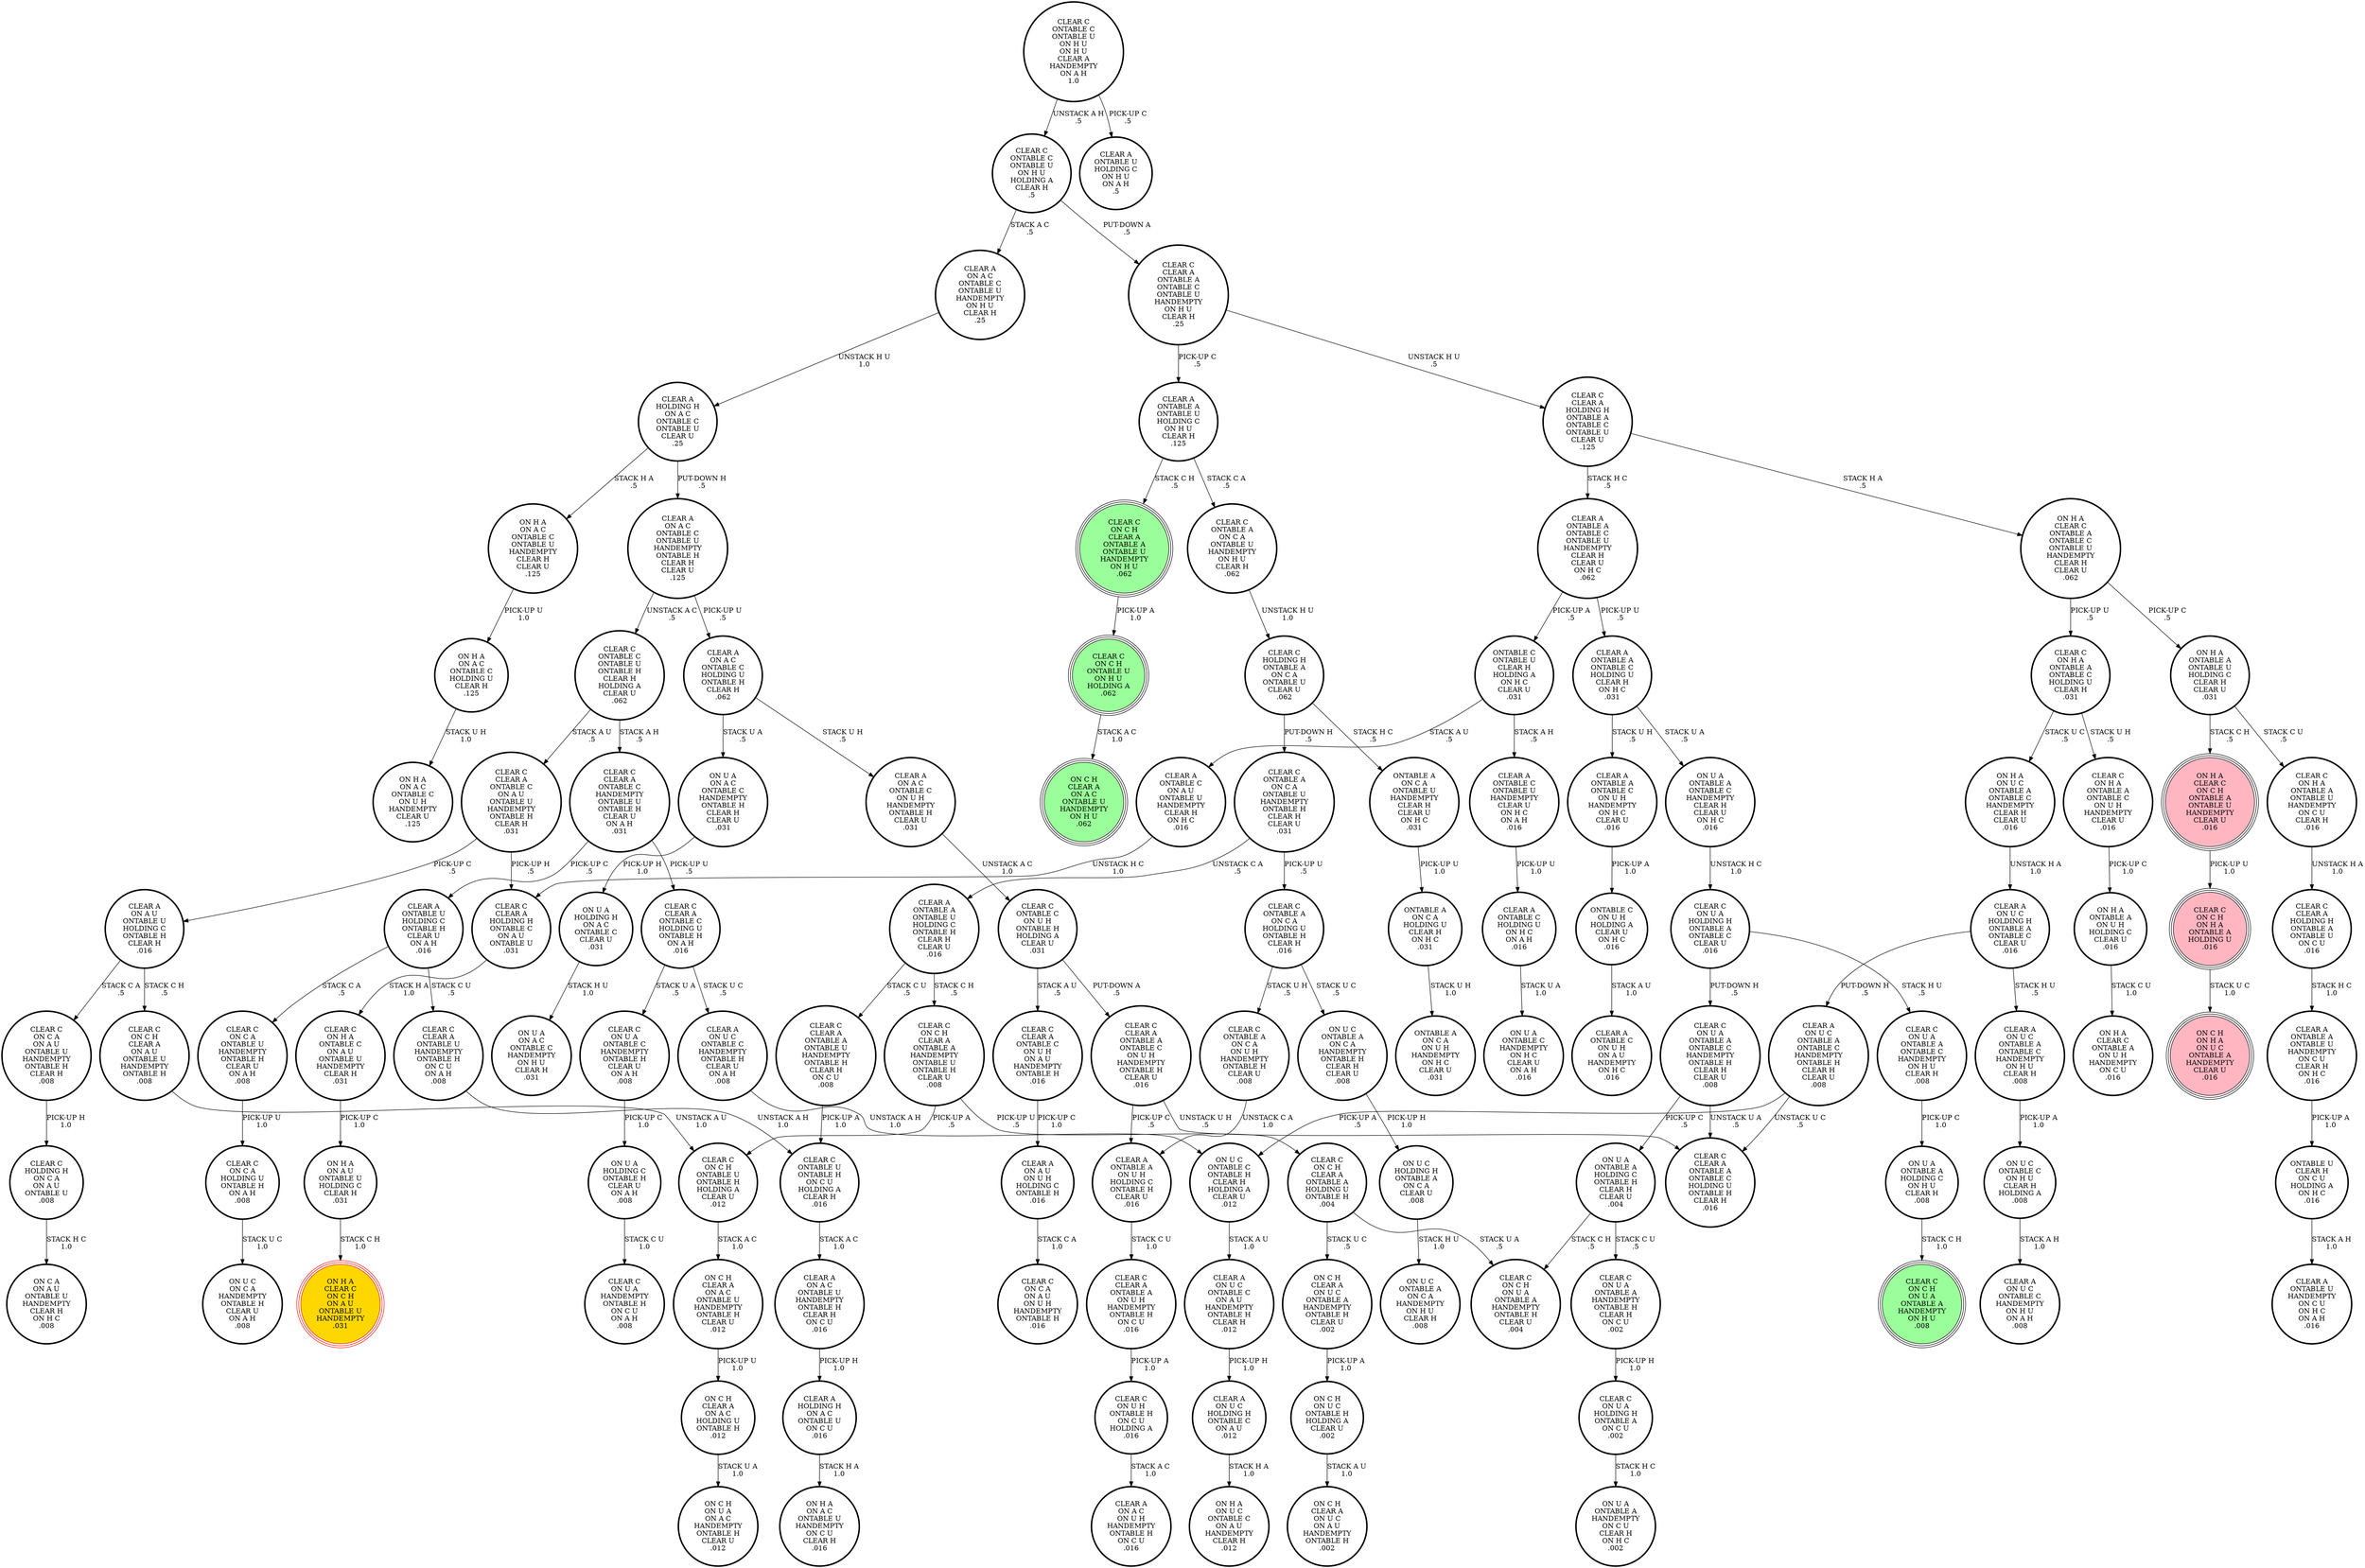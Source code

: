 digraph {
"ONTABLE A\nON C A\nHOLDING U\nCLEAR H\nON H C\n.031\n" -> "ONTABLE A\nON C A\nON U H\nHANDEMPTY\nON H C\nCLEAR U\n.031\n"[label="STACK U H\n1.0\n"];
"CLEAR C\nON H A\nONTABLE C\nON A U\nONTABLE U\nHANDEMPTY\nCLEAR H\n.031\n" -> "ON H A\nON A U\nONTABLE U\nHOLDING C\nCLEAR H\n.031\n"[label="PICK-UP C\n1.0\n"];
"CLEAR C\nCLEAR A\nONTABLE C\nON U H\nON A U\nHANDEMPTY\nONTABLE H\n.016\n" -> "CLEAR A\nON A U\nON U H\nHOLDING C\nONTABLE H\n.016\n"[label="PICK-UP C\n1.0\n"];
"ON H A\nON A U\nONTABLE U\nHOLDING C\nCLEAR H\n.031\n" -> "ON H A\nCLEAR C\nON C H\nON A U\nONTABLE U\nHANDEMPTY\n.031\n"[label="STACK C H\n1.0\n"];
"ON C H\nCLEAR A\nON A C\nHOLDING U\nONTABLE H\n.012\n" -> "ON C H\nON U A\nON A C\nHANDEMPTY\nONTABLE H\nCLEAR U\n.012\n"[label="STACK U A\n1.0\n"];
"CLEAR C\nONTABLE C\nON U H\nONTABLE H\nHOLDING A\nCLEAR U\n.031\n" -> "CLEAR C\nCLEAR A\nONTABLE C\nON U H\nON A U\nHANDEMPTY\nONTABLE H\n.016\n"[label="STACK A U\n.5\n"];
"CLEAR C\nONTABLE C\nON U H\nONTABLE H\nHOLDING A\nCLEAR U\n.031\n" -> "CLEAR C\nCLEAR A\nONTABLE A\nONTABLE C\nON U H\nHANDEMPTY\nONTABLE H\nCLEAR U\n.016\n"[label="PUT-DOWN A\n.5\n"];
"CLEAR A\nON U C\nONTABLE C\nHANDEMPTY\nONTABLE H\nCLEAR U\nON A H\n.008\n" -> "ON U C\nONTABLE C\nONTABLE H\nCLEAR H\nHOLDING A\nCLEAR U\n.012\n"[label="UNSTACK A H\n1.0\n"];
"CLEAR C\nON H A\nONTABLE A\nONTABLE U\nHANDEMPTY\nON C U\nCLEAR H\n.016\n" -> "CLEAR C\nCLEAR A\nHOLDING H\nONTABLE A\nONTABLE U\nON C U\n.016\n"[label="UNSTACK H A\n1.0\n"];
"ON U A\nON A C\nONTABLE C\nHANDEMPTY\nONTABLE H\nCLEAR H\nCLEAR U\n.031\n" -> "ON U A\nHOLDING H\nON A C\nONTABLE C\nCLEAR U\n.031\n"[label="PICK-UP H\n1.0\n"];
"CLEAR C\nON C H\nCLEAR A\nONTABLE A\nONTABLE U\nHANDEMPTY\nON H U\n.062\n" -> "CLEAR C\nON C H\nONTABLE U\nON H U\nHOLDING A\n.062\n"[label="PICK-UP A\n1.0\n"];
"ON U A\nHOLDING C\nONTABLE H\nCLEAR U\nON A H\n.008\n" -> "CLEAR C\nON U A\nHANDEMPTY\nONTABLE H\nON C U\nON A H\n.008\n"[label="STACK C U\n1.0\n"];
"CLEAR C\nONTABLE U\nONTABLE H\nON C U\nHOLDING A\nCLEAR H\n.016\n" -> "CLEAR A\nON A C\nONTABLE U\nHANDEMPTY\nONTABLE H\nCLEAR H\nON C U\n.016\n"[label="STACK A C\n1.0\n"];
"CLEAR C\nON C H\nONTABLE U\nON H U\nHOLDING A\n.062\n" -> "ON C H\nCLEAR A\nON A C\nONTABLE U\nHANDEMPTY\nON H U\n.062\n"[label="STACK A C\n1.0\n"];
"ON H A\nON A C\nONTABLE C\nHOLDING U\nCLEAR H\n.125\n" -> "ON H A\nON A C\nONTABLE C\nON U H\nHANDEMPTY\nCLEAR U\n.125\n"[label="STACK U H\n1.0\n"];
"CLEAR C\nON H A\nONTABLE A\nONTABLE C\nON U H\nHANDEMPTY\nCLEAR U\n.016\n" -> "ON H A\nONTABLE A\nON U H\nHOLDING C\nCLEAR U\n.016\n"[label="PICK-UP C\n1.0\n"];
"CLEAR A\nON A U\nONTABLE U\nHOLDING C\nONTABLE H\nCLEAR H\n.016\n" -> "CLEAR C\nON C A\nON A U\nONTABLE U\nHANDEMPTY\nONTABLE H\nCLEAR H\n.008\n"[label="STACK C A\n.5\n"];
"CLEAR A\nON A U\nONTABLE U\nHOLDING C\nONTABLE H\nCLEAR H\n.016\n" -> "CLEAR C\nON C H\nCLEAR A\nON A U\nONTABLE U\nHANDEMPTY\nONTABLE H\n.008\n"[label="STACK C H\n.5\n"];
"ON U C\nONTABLE C\nONTABLE H\nCLEAR H\nHOLDING A\nCLEAR U\n.012\n" -> "CLEAR A\nON U C\nONTABLE C\nON A U\nHANDEMPTY\nONTABLE H\nCLEAR H\n.012\n"[label="STACK A U\n1.0\n"];
"CLEAR A\nON U C\nHOLDING H\nONTABLE C\nON A U\n.012\n" -> "ON H A\nON U C\nONTABLE C\nON A U\nHANDEMPTY\nCLEAR H\n.012\n"[label="STACK H A\n1.0\n"];
"CLEAR A\nONTABLE C\nONTABLE U\nHANDEMPTY\nCLEAR U\nON H C\nON A H\n.016\n" -> "CLEAR A\nONTABLE C\nHOLDING U\nON H C\nON A H\n.016\n"[label="PICK-UP U\n1.0\n"];
"CLEAR C\nONTABLE A\nON C A\nHOLDING U\nONTABLE H\nCLEAR H\n.016\n" -> "CLEAR C\nONTABLE A\nON C A\nON U H\nHANDEMPTY\nONTABLE H\nCLEAR U\n.008\n"[label="STACK U H\n.5\n"];
"CLEAR C\nONTABLE A\nON C A\nHOLDING U\nONTABLE H\nCLEAR H\n.016\n" -> "ON U C\nONTABLE A\nON C A\nHANDEMPTY\nONTABLE H\nCLEAR H\nCLEAR U\n.008\n"[label="STACK U C\n.5\n"];
"ON U A\nONTABLE A\nHOLDING C\nONTABLE H\nCLEAR H\nCLEAR U\n.004\n" -> "CLEAR C\nON U A\nONTABLE A\nHANDEMPTY\nONTABLE H\nCLEAR H\nON C U\n.002\n"[label="STACK C U\n.5\n"];
"ON U A\nONTABLE A\nHOLDING C\nONTABLE H\nCLEAR H\nCLEAR U\n.004\n" -> "CLEAR C\nON C H\nON U A\nONTABLE A\nHANDEMPTY\nONTABLE H\nCLEAR U\n.004\n"[label="STACK C H\n.5\n"];
"CLEAR C\nON C H\nONTABLE U\nONTABLE H\nHOLDING A\nCLEAR U\n.012\n" -> "ON C H\nCLEAR A\nON A C\nONTABLE U\nHANDEMPTY\nONTABLE H\nCLEAR U\n.012\n"[label="STACK A C\n1.0\n"];
"CLEAR C\nCLEAR A\nONTABLE A\nONTABLE C\nON U H\nHANDEMPTY\nONTABLE H\nCLEAR U\n.016\n" -> "CLEAR C\nCLEAR A\nONTABLE A\nONTABLE C\nHOLDING U\nONTABLE H\nCLEAR H\n.016\n"[label="UNSTACK U H\n.5\n"];
"CLEAR C\nCLEAR A\nONTABLE A\nONTABLE C\nON U H\nHANDEMPTY\nONTABLE H\nCLEAR U\n.016\n" -> "CLEAR A\nONTABLE A\nON U H\nHOLDING C\nONTABLE H\nCLEAR U\n.016\n"[label="PICK-UP C\n.5\n"];
"CLEAR C\nCLEAR A\nONTABLE U\nHANDEMPTY\nONTABLE H\nON C U\nON A H\n.008\n" -> "CLEAR C\nONTABLE U\nONTABLE H\nON C U\nHOLDING A\nCLEAR H\n.016\n"[label="UNSTACK A H\n1.0\n"];
"CLEAR C\nONTABLE C\nONTABLE U\nON H U\nHOLDING A\nCLEAR H\n.5\n" -> "CLEAR A\nON A C\nONTABLE C\nONTABLE U\nHANDEMPTY\nON H U\nCLEAR H\n.25\n"[label="STACK A C\n.5\n"];
"CLEAR C\nONTABLE C\nONTABLE U\nON H U\nHOLDING A\nCLEAR H\n.5\n" -> "CLEAR C\nCLEAR A\nONTABLE A\nONTABLE C\nONTABLE U\nHANDEMPTY\nON H U\nCLEAR H\n.25\n"[label="PUT-DOWN A\n.5\n"];
"CLEAR C\nCLEAR A\nHOLDING H\nONTABLE A\nONTABLE U\nON C U\n.016\n" -> "CLEAR A\nONTABLE A\nONTABLE U\nHANDEMPTY\nON C U\nCLEAR H\nON H C\n.016\n"[label="STACK H C\n1.0\n"];
"CLEAR C\nCLEAR A\nHOLDING H\nONTABLE A\nONTABLE C\nONTABLE U\nCLEAR U\n.125\n" -> "CLEAR A\nONTABLE A\nONTABLE C\nONTABLE U\nHANDEMPTY\nCLEAR H\nCLEAR U\nON H C\n.062\n"[label="STACK H C\n.5\n"];
"CLEAR C\nCLEAR A\nHOLDING H\nONTABLE A\nONTABLE C\nONTABLE U\nCLEAR U\n.125\n" -> "ON H A\nCLEAR C\nONTABLE A\nONTABLE C\nONTABLE U\nHANDEMPTY\nCLEAR H\nCLEAR U\n.062\n"[label="STACK H A\n.5\n"];
"CLEAR A\nHOLDING H\nON A C\nONTABLE C\nONTABLE U\nCLEAR U\n.25\n" -> "ON H A\nON A C\nONTABLE C\nONTABLE U\nHANDEMPTY\nCLEAR H\nCLEAR U\n.125\n"[label="STACK H A\n.5\n"];
"CLEAR A\nHOLDING H\nON A C\nONTABLE C\nONTABLE U\nCLEAR U\n.25\n" -> "CLEAR A\nON A C\nONTABLE C\nONTABLE U\nHANDEMPTY\nONTABLE H\nCLEAR H\nCLEAR U\n.125\n"[label="PUT-DOWN H\n.5\n"];
"CLEAR A\nON U C\nONTABLE A\nONTABLE C\nHANDEMPTY\nONTABLE H\nCLEAR H\nCLEAR U\n.008\n" -> "ON U C\nONTABLE C\nONTABLE H\nCLEAR H\nHOLDING A\nCLEAR U\n.012\n"[label="PICK-UP A\n.5\n"];
"CLEAR A\nON U C\nONTABLE A\nONTABLE C\nHANDEMPTY\nONTABLE H\nCLEAR H\nCLEAR U\n.008\n" -> "CLEAR C\nCLEAR A\nONTABLE A\nONTABLE C\nHOLDING U\nONTABLE H\nCLEAR H\n.016\n"[label="UNSTACK U C\n.5\n"];
"CLEAR C\nCLEAR A\nONTABLE A\nONTABLE C\nONTABLE U\nHANDEMPTY\nON H U\nCLEAR H\n.25\n" -> "CLEAR C\nCLEAR A\nHOLDING H\nONTABLE A\nONTABLE C\nONTABLE U\nCLEAR U\n.125\n"[label="UNSTACK H U\n.5\n"];
"CLEAR C\nCLEAR A\nONTABLE A\nONTABLE C\nONTABLE U\nHANDEMPTY\nON H U\nCLEAR H\n.25\n" -> "CLEAR A\nONTABLE A\nONTABLE U\nHOLDING C\nON H U\nCLEAR H\n.125\n"[label="PICK-UP C\n.5\n"];
"CLEAR A\nON A C\nONTABLE C\nHOLDING U\nONTABLE H\nCLEAR H\n.062\n" -> "CLEAR A\nON A C\nONTABLE C\nON U H\nHANDEMPTY\nONTABLE H\nCLEAR U\n.031\n"[label="STACK U H\n.5\n"];
"CLEAR A\nON A C\nONTABLE C\nHOLDING U\nONTABLE H\nCLEAR H\n.062\n" -> "ON U A\nON A C\nONTABLE C\nHANDEMPTY\nONTABLE H\nCLEAR H\nCLEAR U\n.031\n"[label="STACK U A\n.5\n"];
"CLEAR A\nONTABLE A\nONTABLE C\nON U H\nHANDEMPTY\nON H C\nCLEAR U\n.016\n" -> "ONTABLE C\nON U H\nHOLDING A\nCLEAR U\nON H C\n.016\n"[label="PICK-UP A\n1.0\n"];
"CLEAR C\nHOLDING H\nON C A\nON A U\nONTABLE U\n.008\n" -> "ON C A\nON A U\nONTABLE U\nHANDEMPTY\nCLEAR H\nON H C\n.008\n"[label="STACK H C\n1.0\n"];
"CLEAR C\nONTABLE A\nON C A\nONTABLE U\nHANDEMPTY\nONTABLE H\nCLEAR H\nCLEAR U\n.031\n" -> "CLEAR C\nONTABLE A\nON C A\nHOLDING U\nONTABLE H\nCLEAR H\n.016\n"[label="PICK-UP U\n.5\n"];
"CLEAR C\nONTABLE A\nON C A\nONTABLE U\nHANDEMPTY\nONTABLE H\nCLEAR H\nCLEAR U\n.031\n" -> "CLEAR A\nONTABLE A\nONTABLE U\nHOLDING C\nONTABLE H\nCLEAR H\nCLEAR U\n.016\n"[label="UNSTACK C A\n.5\n"];
"ONTABLE C\nON U H\nHOLDING A\nCLEAR U\nON H C\n.016\n" -> "CLEAR A\nONTABLE C\nON U H\nON A U\nHANDEMPTY\nON H C\n.016\n"[label="STACK A U\n1.0\n"];
"ON U C\nONTABLE C\nON H U\nCLEAR H\nHOLDING A\n.008\n" -> "CLEAR A\nON U C\nONTABLE C\nHANDEMPTY\nON H U\nON A H\n.008\n"[label="STACK A H\n1.0\n"];
"CLEAR A\nON U C\nHOLDING H\nONTABLE A\nONTABLE C\nCLEAR U\n.016\n" -> "CLEAR A\nON U C\nONTABLE A\nONTABLE C\nHANDEMPTY\nONTABLE H\nCLEAR H\nCLEAR U\n.008\n"[label="PUT-DOWN H\n.5\n"];
"CLEAR A\nON U C\nHOLDING H\nONTABLE A\nONTABLE C\nCLEAR U\n.016\n" -> "CLEAR A\nON U C\nONTABLE A\nONTABLE C\nHANDEMPTY\nON H U\nCLEAR H\n.008\n"[label="STACK H U\n.5\n"];
"CLEAR C\nON U A\nONTABLE A\nONTABLE C\nHANDEMPTY\nON H U\nCLEAR H\n.008\n" -> "ON U A\nONTABLE A\nHOLDING C\nON H U\nCLEAR H\n.008\n"[label="PICK-UP C\n1.0\n"];
"CLEAR C\nON C H\nCLEAR A\nONTABLE A\nHOLDING U\nONTABLE H\n.004\n" -> "ON C H\nCLEAR A\nON U C\nONTABLE A\nHANDEMPTY\nONTABLE H\nCLEAR U\n.002\n"[label="STACK U C\n.5\n"];
"CLEAR C\nON C H\nCLEAR A\nONTABLE A\nHOLDING U\nONTABLE H\n.004\n" -> "CLEAR C\nON C H\nON U A\nONTABLE A\nHANDEMPTY\nONTABLE H\nCLEAR U\n.004\n"[label="STACK U A\n.5\n"];
"ON H A\nONTABLE A\nON U H\nHOLDING C\nCLEAR U\n.016\n" -> "ON H A\nCLEAR C\nONTABLE A\nON U H\nHANDEMPTY\nON C U\n.016\n"[label="STACK C U\n1.0\n"];
"CLEAR A\nON A U\nON U H\nHOLDING C\nONTABLE H\n.016\n" -> "CLEAR C\nON C A\nON A U\nON U H\nHANDEMPTY\nONTABLE H\n.016\n"[label="STACK C A\n1.0\n"];
"ON C H\nCLEAR A\nON A C\nONTABLE U\nHANDEMPTY\nONTABLE H\nCLEAR U\n.012\n" -> "ON C H\nCLEAR A\nON A C\nHOLDING U\nONTABLE H\n.012\n"[label="PICK-UP U\n1.0\n"];
"CLEAR A\nONTABLE A\nON U H\nHOLDING C\nONTABLE H\nCLEAR U\n.016\n" -> "CLEAR C\nCLEAR A\nONTABLE A\nON U H\nHANDEMPTY\nONTABLE H\nON C U\n.016\n"[label="STACK C U\n1.0\n"];
"ON H A\nCLEAR C\nON C H\nONTABLE A\nONTABLE U\nHANDEMPTY\nCLEAR U\n.016\n" -> "CLEAR C\nON C H\nON H A\nONTABLE A\nHOLDING U\n.016\n"[label="PICK-UP U\n1.0\n"];
"CLEAR C\nON U A\nHOLDING H\nONTABLE A\nON C U\n.002\n" -> "ON U A\nONTABLE A\nHANDEMPTY\nON C U\nCLEAR H\nON H C\n.002\n"[label="STACK H C\n1.0\n"];
"ONTABLE A\nON C A\nONTABLE U\nHANDEMPTY\nCLEAR H\nCLEAR U\nON H C\n.031\n" -> "ONTABLE A\nON C A\nHOLDING U\nCLEAR H\nON H C\n.031\n"[label="PICK-UP U\n1.0\n"];
"CLEAR C\nONTABLE C\nONTABLE U\nON H U\nON H U\nCLEAR A\nHANDEMPTY\nON A H\n1.0\n" -> "CLEAR A\nONTABLE U\nHOLDING C\nON H U\nON A H\n.5\n"[label="PICK-UP C\n.5\n"];
"CLEAR C\nONTABLE C\nONTABLE U\nON H U\nON H U\nCLEAR A\nHANDEMPTY\nON A H\n1.0\n" -> "CLEAR C\nONTABLE C\nONTABLE U\nON H U\nHOLDING A\nCLEAR H\n.5\n"[label="UNSTACK A H\n.5\n"];
"ON C H\nCLEAR A\nON U C\nONTABLE A\nHANDEMPTY\nONTABLE H\nCLEAR U\n.002\n" -> "ON C H\nON U C\nONTABLE H\nHOLDING A\nCLEAR U\n.002\n"[label="PICK-UP A\n1.0\n"];
"CLEAR A\nON A C\nONTABLE C\nONTABLE U\nHANDEMPTY\nON H U\nCLEAR H\n.25\n" -> "CLEAR A\nHOLDING H\nON A C\nONTABLE C\nONTABLE U\nCLEAR U\n.25\n"[label="UNSTACK H U\n1.0\n"];
"CLEAR C\nON C A\nHOLDING U\nONTABLE H\nON A H\n.008\n" -> "ON U C\nON C A\nHANDEMPTY\nONTABLE H\nCLEAR U\nON A H\n.008\n"[label="STACK U C\n1.0\n"];
"CLEAR A\nONTABLE A\nONTABLE U\nHOLDING C\nONTABLE H\nCLEAR H\nCLEAR U\n.016\n" -> "CLEAR C\nON C H\nCLEAR A\nONTABLE A\nHANDEMPTY\nONTABLE U\nONTABLE H\nCLEAR U\n.008\n"[label="STACK C H\n.5\n"];
"CLEAR A\nONTABLE A\nONTABLE U\nHOLDING C\nONTABLE H\nCLEAR H\nCLEAR U\n.016\n" -> "CLEAR C\nCLEAR A\nONTABLE A\nONTABLE U\nHANDEMPTY\nONTABLE H\nCLEAR H\nON C U\n.008\n"[label="STACK C U\n.5\n"];
"CLEAR C\nONTABLE A\nON C A\nON U H\nHANDEMPTY\nONTABLE H\nCLEAR U\n.008\n" -> "CLEAR A\nONTABLE A\nON U H\nHOLDING C\nONTABLE H\nCLEAR U\n.016\n"[label="UNSTACK C A\n1.0\n"];
"CLEAR C\nON C H\nON H A\nONTABLE A\nHOLDING U\n.016\n" -> "ON C H\nON H A\nON U C\nONTABLE A\nHANDEMPTY\nCLEAR U\n.016\n"[label="STACK U C\n1.0\n"];
"CLEAR A\nONTABLE C\nHOLDING U\nON H C\nON A H\n.016\n" -> "ON U A\nONTABLE C\nHANDEMPTY\nON H C\nCLEAR U\nON A H\n.016\n"[label="STACK U A\n1.0\n"];
"CLEAR A\nON A C\nONTABLE C\nONTABLE U\nHANDEMPTY\nONTABLE H\nCLEAR H\nCLEAR U\n.125\n" -> "CLEAR A\nON A C\nONTABLE C\nHOLDING U\nONTABLE H\nCLEAR H\n.062\n"[label="PICK-UP U\n.5\n"];
"CLEAR A\nON A C\nONTABLE C\nONTABLE U\nHANDEMPTY\nONTABLE H\nCLEAR H\nCLEAR U\n.125\n" -> "CLEAR C\nONTABLE C\nONTABLE U\nONTABLE H\nCLEAR H\nHOLDING A\nCLEAR U\n.062\n"[label="UNSTACK A C\n.5\n"];
"CLEAR C\nON U A\nONTABLE A\nONTABLE C\nHANDEMPTY\nONTABLE H\nCLEAR H\nCLEAR U\n.008\n" -> "ON U A\nONTABLE A\nHOLDING C\nONTABLE H\nCLEAR H\nCLEAR U\n.004\n"[label="PICK-UP C\n.5\n"];
"CLEAR C\nON U A\nONTABLE A\nONTABLE C\nHANDEMPTY\nONTABLE H\nCLEAR H\nCLEAR U\n.008\n" -> "CLEAR C\nCLEAR A\nONTABLE A\nONTABLE C\nHOLDING U\nONTABLE H\nCLEAR H\n.016\n"[label="UNSTACK U A\n.5\n"];
"CLEAR C\nHOLDING H\nONTABLE A\nON C A\nONTABLE U\nCLEAR U\n.062\n" -> "CLEAR C\nONTABLE A\nON C A\nONTABLE U\nHANDEMPTY\nONTABLE H\nCLEAR H\nCLEAR U\n.031\n"[label="PUT-DOWN H\n.5\n"];
"CLEAR C\nHOLDING H\nONTABLE A\nON C A\nONTABLE U\nCLEAR U\n.062\n" -> "ONTABLE A\nON C A\nONTABLE U\nHANDEMPTY\nCLEAR H\nCLEAR U\nON H C\n.031\n"[label="STACK H C\n.5\n"];
"CLEAR C\nCLEAR A\nONTABLE C\nHANDEMPTY\nONTABLE U\nONTABLE H\nCLEAR U\nON A H\n.031\n" -> "CLEAR C\nCLEAR A\nONTABLE C\nHOLDING U\nONTABLE H\nON A H\n.016\n"[label="PICK-UP U\n.5\n"];
"CLEAR C\nCLEAR A\nONTABLE C\nHANDEMPTY\nONTABLE U\nONTABLE H\nCLEAR U\nON A H\n.031\n" -> "CLEAR A\nONTABLE U\nHOLDING C\nONTABLE H\nCLEAR U\nON A H\n.016\n"[label="PICK-UP C\n.5\n"];
"CLEAR C\nON C H\nCLEAR A\nONTABLE A\nHANDEMPTY\nONTABLE U\nONTABLE H\nCLEAR U\n.008\n" -> "CLEAR C\nON C H\nCLEAR A\nONTABLE A\nHOLDING U\nONTABLE H\n.004\n"[label="PICK-UP U\n.5\n"];
"CLEAR C\nON C H\nCLEAR A\nONTABLE A\nHANDEMPTY\nONTABLE U\nONTABLE H\nCLEAR U\n.008\n" -> "CLEAR C\nON C H\nONTABLE U\nONTABLE H\nHOLDING A\nCLEAR U\n.012\n"[label="PICK-UP A\n.5\n"];
"ON H A\nON A C\nONTABLE C\nONTABLE U\nHANDEMPTY\nCLEAR H\nCLEAR U\n.125\n" -> "ON H A\nON A C\nONTABLE C\nHOLDING U\nCLEAR H\n.125\n"[label="PICK-UP U\n1.0\n"];
"CLEAR C\nCLEAR A\nHOLDING H\nONTABLE C\nON A U\nONTABLE U\n.031\n" -> "CLEAR C\nON H A\nONTABLE C\nON A U\nONTABLE U\nHANDEMPTY\nCLEAR H\n.031\n"[label="STACK H A\n1.0\n"];
"CLEAR A\nONTABLE A\nONTABLE C\nONTABLE U\nHANDEMPTY\nCLEAR H\nCLEAR U\nON H C\n.062\n" -> "ONTABLE C\nONTABLE U\nCLEAR H\nHOLDING A\nON H C\nCLEAR U\n.031\n"[label="PICK-UP A\n.5\n"];
"CLEAR A\nONTABLE A\nONTABLE C\nONTABLE U\nHANDEMPTY\nCLEAR H\nCLEAR U\nON H C\n.062\n" -> "CLEAR A\nONTABLE A\nONTABLE C\nHOLDING U\nCLEAR H\nON H C\n.031\n"[label="PICK-UP U\n.5\n"];
"CLEAR C\nCLEAR A\nONTABLE A\nON U H\nHANDEMPTY\nONTABLE H\nON C U\n.016\n" -> "CLEAR C\nON U H\nONTABLE H\nON C U\nHOLDING A\n.016\n"[label="PICK-UP A\n1.0\n"];
"ONTABLE C\nONTABLE U\nCLEAR H\nHOLDING A\nON H C\nCLEAR U\n.031\n" -> "CLEAR A\nONTABLE C\nON A U\nONTABLE U\nHANDEMPTY\nCLEAR H\nON H C\n.016\n"[label="STACK A U\n.5\n"];
"ONTABLE C\nONTABLE U\nCLEAR H\nHOLDING A\nON H C\nCLEAR U\n.031\n" -> "CLEAR A\nONTABLE C\nONTABLE U\nHANDEMPTY\nCLEAR U\nON H C\nON A H\n.016\n"[label="STACK A H\n.5\n"];
"CLEAR C\nON C A\nON A U\nONTABLE U\nHANDEMPTY\nONTABLE H\nCLEAR H\n.008\n" -> "CLEAR C\nHOLDING H\nON C A\nON A U\nONTABLE U\n.008\n"[label="PICK-UP H\n1.0\n"];
"CLEAR A\nON U C\nONTABLE A\nONTABLE C\nHANDEMPTY\nON H U\nCLEAR H\n.008\n" -> "ON U C\nONTABLE C\nON H U\nCLEAR H\nHOLDING A\n.008\n"[label="PICK-UP A\n1.0\n"];
"ON U A\nONTABLE A\nHOLDING C\nON H U\nCLEAR H\n.008\n" -> "CLEAR C\nON C H\nON U A\nONTABLE A\nHANDEMPTY\nON H U\n.008\n"[label="STACK C H\n1.0\n"];
"CLEAR A\nONTABLE A\nONTABLE U\nHANDEMPTY\nON C U\nCLEAR H\nON H C\n.016\n" -> "ONTABLE U\nCLEAR H\nON C U\nHOLDING A\nON H C\n.016\n"[label="PICK-UP A\n1.0\n"];
"CLEAR C\nONTABLE C\nONTABLE U\nONTABLE H\nCLEAR H\nHOLDING A\nCLEAR U\n.062\n" -> "CLEAR C\nCLEAR A\nONTABLE C\nHANDEMPTY\nONTABLE U\nONTABLE H\nCLEAR U\nON A H\n.031\n"[label="STACK A H\n.5\n"];
"CLEAR C\nONTABLE C\nONTABLE U\nONTABLE H\nCLEAR H\nHOLDING A\nCLEAR U\n.062\n" -> "CLEAR C\nCLEAR A\nONTABLE C\nON A U\nONTABLE U\nHANDEMPTY\nONTABLE H\nCLEAR H\n.031\n"[label="STACK A U\n.5\n"];
"ON H A\nCLEAR C\nONTABLE A\nONTABLE C\nONTABLE U\nHANDEMPTY\nCLEAR H\nCLEAR U\n.062\n" -> "CLEAR C\nON H A\nONTABLE A\nONTABLE C\nHOLDING U\nCLEAR H\n.031\n"[label="PICK-UP U\n.5\n"];
"ON H A\nCLEAR C\nONTABLE A\nONTABLE C\nONTABLE U\nHANDEMPTY\nCLEAR H\nCLEAR U\n.062\n" -> "ON H A\nONTABLE A\nONTABLE U\nHOLDING C\nCLEAR H\nCLEAR U\n.031\n"[label="PICK-UP C\n.5\n"];
"ON H A\nONTABLE A\nONTABLE U\nHOLDING C\nCLEAR H\nCLEAR U\n.031\n" -> "CLEAR C\nON H A\nONTABLE A\nONTABLE U\nHANDEMPTY\nON C U\nCLEAR H\n.016\n"[label="STACK C U\n.5\n"];
"ON H A\nONTABLE A\nONTABLE U\nHOLDING C\nCLEAR H\nCLEAR U\n.031\n" -> "ON H A\nCLEAR C\nON C H\nONTABLE A\nONTABLE U\nHANDEMPTY\nCLEAR U\n.016\n"[label="STACK C H\n.5\n"];
"CLEAR C\nON U A\nONTABLE C\nHANDEMPTY\nONTABLE H\nCLEAR U\nON A H\n.008\n" -> "ON U A\nHOLDING C\nONTABLE H\nCLEAR U\nON A H\n.008\n"[label="PICK-UP C\n1.0\n"];
"CLEAR C\nCLEAR A\nONTABLE A\nONTABLE U\nHANDEMPTY\nONTABLE H\nCLEAR H\nON C U\n.008\n" -> "CLEAR C\nONTABLE U\nONTABLE H\nON C U\nHOLDING A\nCLEAR H\n.016\n"[label="PICK-UP A\n1.0\n"];
"CLEAR C\nON C H\nCLEAR A\nON A U\nONTABLE U\nHANDEMPTY\nONTABLE H\n.008\n" -> "CLEAR C\nON C H\nONTABLE U\nONTABLE H\nHOLDING A\nCLEAR U\n.012\n"[label="UNSTACK A U\n1.0\n"];
"ON C H\nON U C\nONTABLE H\nHOLDING A\nCLEAR U\n.002\n" -> "ON C H\nCLEAR A\nON U C\nON A U\nHANDEMPTY\nONTABLE H\n.002\n"[label="STACK A U\n1.0\n"];
"ONTABLE U\nCLEAR H\nON C U\nHOLDING A\nON H C\n.016\n" -> "CLEAR A\nONTABLE U\nHANDEMPTY\nON C U\nON H C\nON A H\n.016\n"[label="STACK A H\n1.0\n"];
"CLEAR A\nHOLDING H\nON A C\nONTABLE U\nON C U\n.016\n" -> "ON H A\nON A C\nONTABLE U\nHANDEMPTY\nON C U\nCLEAR H\n.016\n"[label="STACK H A\n1.0\n"];
"CLEAR A\nONTABLE A\nONTABLE C\nHOLDING U\nCLEAR H\nON H C\n.031\n" -> "CLEAR A\nONTABLE A\nONTABLE C\nON U H\nHANDEMPTY\nON H C\nCLEAR U\n.016\n"[label="STACK U H\n.5\n"];
"CLEAR A\nONTABLE A\nONTABLE C\nHOLDING U\nCLEAR H\nON H C\n.031\n" -> "ON U A\nONTABLE A\nONTABLE C\nHANDEMPTY\nCLEAR H\nCLEAR U\nON H C\n.016\n"[label="STACK U A\n.5\n"];
"ON U A\nHOLDING H\nON A C\nONTABLE C\nCLEAR U\n.031\n" -> "ON U A\nON A C\nONTABLE C\nHANDEMPTY\nON H U\nCLEAR H\n.031\n"[label="STACK H U\n1.0\n"];
"CLEAR A\nONTABLE U\nHOLDING C\nONTABLE H\nCLEAR U\nON A H\n.016\n" -> "CLEAR C\nON C A\nONTABLE U\nHANDEMPTY\nONTABLE H\nCLEAR U\nON A H\n.008\n"[label="STACK C A\n.5\n"];
"CLEAR A\nONTABLE U\nHOLDING C\nONTABLE H\nCLEAR U\nON A H\n.016\n" -> "CLEAR C\nCLEAR A\nONTABLE U\nHANDEMPTY\nONTABLE H\nON C U\nON A H\n.008\n"[label="STACK C U\n.5\n"];
"CLEAR A\nON A C\nONTABLE U\nHANDEMPTY\nONTABLE H\nCLEAR H\nON C U\n.016\n" -> "CLEAR A\nHOLDING H\nON A C\nONTABLE U\nON C U\n.016\n"[label="PICK-UP H\n1.0\n"];
"CLEAR C\nON H A\nONTABLE A\nONTABLE C\nHOLDING U\nCLEAR H\n.031\n" -> "CLEAR C\nON H A\nONTABLE A\nONTABLE C\nON U H\nHANDEMPTY\nCLEAR U\n.016\n"[label="STACK U H\n.5\n"];
"CLEAR C\nON H A\nONTABLE A\nONTABLE C\nHOLDING U\nCLEAR H\n.031\n" -> "ON H A\nON U C\nONTABLE A\nONTABLE C\nHANDEMPTY\nCLEAR H\nCLEAR U\n.016\n"[label="STACK U C\n.5\n"];
"ON U C\nONTABLE A\nON C A\nHANDEMPTY\nONTABLE H\nCLEAR H\nCLEAR U\n.008\n" -> "ON U C\nHOLDING H\nONTABLE A\nON C A\nCLEAR U\n.008\n"[label="PICK-UP H\n1.0\n"];
"CLEAR C\nON U A\nONTABLE A\nHANDEMPTY\nONTABLE H\nCLEAR H\nON C U\n.002\n" -> "CLEAR C\nON U A\nHOLDING H\nONTABLE A\nON C U\n.002\n"[label="PICK-UP H\n1.0\n"];
"CLEAR C\nCLEAR A\nONTABLE C\nHOLDING U\nONTABLE H\nON A H\n.016\n" -> "CLEAR A\nON U C\nONTABLE C\nHANDEMPTY\nONTABLE H\nCLEAR U\nON A H\n.008\n"[label="STACK U C\n.5\n"];
"CLEAR C\nCLEAR A\nONTABLE C\nHOLDING U\nONTABLE H\nON A H\n.016\n" -> "CLEAR C\nON U A\nONTABLE C\nHANDEMPTY\nONTABLE H\nCLEAR U\nON A H\n.008\n"[label="STACK U A\n.5\n"];
"CLEAR A\nONTABLE A\nONTABLE U\nHOLDING C\nON H U\nCLEAR H\n.125\n" -> "CLEAR C\nON C H\nCLEAR A\nONTABLE A\nONTABLE U\nHANDEMPTY\nON H U\n.062\n"[label="STACK C H\n.5\n"];
"CLEAR A\nONTABLE A\nONTABLE U\nHOLDING C\nON H U\nCLEAR H\n.125\n" -> "CLEAR C\nONTABLE A\nON C A\nONTABLE U\nHANDEMPTY\nON H U\nCLEAR H\n.062\n"[label="STACK C A\n.5\n"];
"CLEAR C\nON C A\nONTABLE U\nHANDEMPTY\nONTABLE H\nCLEAR U\nON A H\n.008\n" -> "CLEAR C\nON C A\nHOLDING U\nONTABLE H\nON A H\n.008\n"[label="PICK-UP U\n1.0\n"];
"ON U A\nONTABLE A\nONTABLE C\nHANDEMPTY\nCLEAR H\nCLEAR U\nON H C\n.016\n" -> "CLEAR C\nON U A\nHOLDING H\nONTABLE A\nONTABLE C\nCLEAR U\n.016\n"[label="UNSTACK H C\n1.0\n"];
"CLEAR A\nON U C\nONTABLE C\nON A U\nHANDEMPTY\nONTABLE H\nCLEAR H\n.012\n" -> "CLEAR A\nON U C\nHOLDING H\nONTABLE C\nON A U\n.012\n"[label="PICK-UP H\n1.0\n"];
"CLEAR C\nCLEAR A\nONTABLE C\nON A U\nONTABLE U\nHANDEMPTY\nONTABLE H\nCLEAR H\n.031\n" -> "CLEAR A\nON A U\nONTABLE U\nHOLDING C\nONTABLE H\nCLEAR H\n.016\n"[label="PICK-UP C\n.5\n"];
"CLEAR C\nCLEAR A\nONTABLE C\nON A U\nONTABLE U\nHANDEMPTY\nONTABLE H\nCLEAR H\n.031\n" -> "CLEAR C\nCLEAR A\nHOLDING H\nONTABLE C\nON A U\nONTABLE U\n.031\n"[label="PICK-UP H\n.5\n"];
"CLEAR C\nON U A\nHOLDING H\nONTABLE A\nONTABLE C\nCLEAR U\n.016\n" -> "CLEAR C\nON U A\nONTABLE A\nONTABLE C\nHANDEMPTY\nONTABLE H\nCLEAR H\nCLEAR U\n.008\n"[label="PUT-DOWN H\n.5\n"];
"CLEAR C\nON U A\nHOLDING H\nONTABLE A\nONTABLE C\nCLEAR U\n.016\n" -> "CLEAR C\nON U A\nONTABLE A\nONTABLE C\nHANDEMPTY\nON H U\nCLEAR H\n.008\n"[label="STACK H U\n.5\n"];
"CLEAR C\nONTABLE A\nON C A\nONTABLE U\nHANDEMPTY\nON H U\nCLEAR H\n.062\n" -> "CLEAR C\nHOLDING H\nONTABLE A\nON C A\nONTABLE U\nCLEAR U\n.062\n"[label="UNSTACK H U\n1.0\n"];
"CLEAR C\nON U H\nONTABLE H\nON C U\nHOLDING A\n.016\n" -> "CLEAR A\nON A C\nON U H\nHANDEMPTY\nONTABLE H\nON C U\n.016\n"[label="STACK A C\n1.0\n"];
"ON U C\nHOLDING H\nONTABLE A\nON C A\nCLEAR U\n.008\n" -> "ON U C\nONTABLE A\nON C A\nHANDEMPTY\nON H U\nCLEAR H\n.008\n"[label="STACK H U\n1.0\n"];
"ON H A\nON U C\nONTABLE A\nONTABLE C\nHANDEMPTY\nCLEAR H\nCLEAR U\n.016\n" -> "CLEAR A\nON U C\nHOLDING H\nONTABLE A\nONTABLE C\nCLEAR U\n.016\n"[label="UNSTACK H A\n1.0\n"];
"CLEAR A\nON A C\nONTABLE C\nON U H\nHANDEMPTY\nONTABLE H\nCLEAR U\n.031\n" -> "CLEAR C\nONTABLE C\nON U H\nONTABLE H\nHOLDING A\nCLEAR U\n.031\n"[label="UNSTACK A C\n1.0\n"];
"CLEAR A\nONTABLE C\nON A U\nONTABLE U\nHANDEMPTY\nCLEAR H\nON H C\n.016\n" -> "CLEAR C\nCLEAR A\nHOLDING H\nONTABLE C\nON A U\nONTABLE U\n.031\n"[label="UNSTACK H C\n1.0\n"];
"ON U C\nONTABLE A\nON C A\nHANDEMPTY\nON H U\nCLEAR H\n.008\n" [shape=circle, penwidth=3];
"ON U A\nONTABLE A\nHANDEMPTY\nON C U\nCLEAR H\nON H C\n.002\n" [shape=circle, penwidth=3];
"ON U A\nONTABLE C\nHANDEMPTY\nON H C\nCLEAR U\nON A H\n.016\n" [shape=circle, penwidth=3];
"CLEAR A\nON A C\nON U H\nHANDEMPTY\nONTABLE H\nON C U\n.016\n" [shape=circle, penwidth=3];
"CLEAR C\nCLEAR A\nONTABLE A\nONTABLE C\nHOLDING U\nONTABLE H\nCLEAR H\n.016\n" [shape=circle, penwidth=3];
"CLEAR C\nON C H\nON U A\nONTABLE A\nHANDEMPTY\nON H U\n.008\n" [shape=circle, style=filled, fillcolor=palegreen1, peripheries=3];
"CLEAR C\nON C H\nON U A\nONTABLE A\nHANDEMPTY\nONTABLE H\nCLEAR U\n.004\n" [shape=circle, penwidth=3];
"ON H A\nON A C\nONTABLE U\nHANDEMPTY\nON C U\nCLEAR H\n.016\n" [shape=circle, penwidth=3];
"CLEAR A\nONTABLE U\nHANDEMPTY\nON C U\nON H C\nON A H\n.016\n" [shape=circle, penwidth=3];
"ON C H\nCLEAR A\nON U C\nON A U\nHANDEMPTY\nONTABLE H\n.002\n" [shape=circle, penwidth=3];
"ON U C\nON C A\nHANDEMPTY\nONTABLE H\nCLEAR U\nON A H\n.008\n" [shape=circle, penwidth=3];
"CLEAR C\nON C A\nON A U\nON U H\nHANDEMPTY\nONTABLE H\n.016\n" [shape=circle, penwidth=3];
"CLEAR A\nONTABLE U\nHOLDING C\nON H U\nON A H\n.5\n" [shape=circle, penwidth=3];
"ON C A\nON A U\nONTABLE U\nHANDEMPTY\nCLEAR H\nON H C\n.008\n" [shape=circle, penwidth=3];
"CLEAR A\nONTABLE C\nON U H\nON A U\nHANDEMPTY\nON H C\n.016\n" [shape=circle, penwidth=3];
"ON C H\nON U A\nON A C\nHANDEMPTY\nONTABLE H\nCLEAR U\n.012\n" [shape=circle, penwidth=3];
"ON C H\nCLEAR A\nON A C\nONTABLE U\nHANDEMPTY\nON H U\n.062\n" [shape=circle, style=filled, fillcolor=palegreen1, peripheries=3];
"CLEAR C\nON U A\nHANDEMPTY\nONTABLE H\nON C U\nON A H\n.008\n" [shape=circle, penwidth=3];
"ON H A\nON A C\nONTABLE C\nON U H\nHANDEMPTY\nCLEAR U\n.125\n" [shape=circle, penwidth=3];
"ONTABLE A\nON C A\nON U H\nHANDEMPTY\nON H C\nCLEAR U\n.031\n" [shape=circle, penwidth=3];
"ON C H\nON H A\nON U C\nONTABLE A\nHANDEMPTY\nCLEAR U\n.016\n" [shape=circle, style=filled, fillcolor=lightpink, peripheries=3];
"ON U A\nON A C\nONTABLE C\nHANDEMPTY\nON H U\nCLEAR H\n.031\n" [shape=circle, penwidth=3];
"CLEAR A\nON U C\nONTABLE C\nHANDEMPTY\nON H U\nON A H\n.008\n" [shape=circle, penwidth=3];
"ON H A\nCLEAR C\nONTABLE A\nON U H\nHANDEMPTY\nON C U\n.016\n" [shape=circle, penwidth=3];
"ON H A\nON U C\nONTABLE C\nON A U\nHANDEMPTY\nCLEAR H\n.012\n" [shape=circle, penwidth=3];
"ON H A\nCLEAR C\nON C H\nON A U\nONTABLE U\nHANDEMPTY\n.031\n" [shape=circle, style=filled color=red, fillcolor=gold, peripheries=3];
"CLEAR C\nON C H\nONTABLE U\nON H U\nHOLDING A\n.062\n" [shape=circle, style=filled, fillcolor=palegreen1, peripheries=3];
"CLEAR C\nON C A\nONTABLE U\nHANDEMPTY\nONTABLE H\nCLEAR U\nON A H\n.008\n" [shape=circle, penwidth=3];
"CLEAR C\nON H A\nONTABLE A\nONTABLE C\nON U H\nHANDEMPTY\nCLEAR U\n.016\n" [shape=circle, penwidth=3];
"ON U C\nONTABLE A\nON C A\nHANDEMPTY\nON H U\nCLEAR H\n.008\n" [shape=circle, penwidth=3];
"CLEAR C\nONTABLE C\nON U H\nONTABLE H\nHOLDING A\nCLEAR U\n.031\n" [shape=circle, penwidth=3];
"CLEAR C\nON U A\nHOLDING H\nONTABLE A\nON C U\n.002\n" [shape=circle, penwidth=3];
"ON U A\nONTABLE A\nHANDEMPTY\nON C U\nCLEAR H\nON H C\n.002\n" [shape=circle, penwidth=3];
"CLEAR A\nON U C\nHOLDING H\nONTABLE A\nONTABLE C\nCLEAR U\n.016\n" [shape=circle, penwidth=3];
"ON U A\nONTABLE C\nHANDEMPTY\nON H C\nCLEAR U\nON A H\n.016\n" [shape=circle, penwidth=3];
"ON U A\nHOLDING C\nONTABLE H\nCLEAR U\nON A H\n.008\n" [shape=circle, penwidth=3];
"CLEAR A\nONTABLE A\nONTABLE C\nON U H\nHANDEMPTY\nON H C\nCLEAR U\n.016\n" [shape=circle, penwidth=3];
"CLEAR C\nON U A\nONTABLE A\nHANDEMPTY\nONTABLE H\nCLEAR H\nON C U\n.002\n" [shape=circle, penwidth=3];
"CLEAR A\nONTABLE A\nONTABLE C\nONTABLE U\nHANDEMPTY\nCLEAR H\nCLEAR U\nON H C\n.062\n" [shape=circle, penwidth=3];
"ONTABLE A\nON C A\nONTABLE U\nHANDEMPTY\nCLEAR H\nCLEAR U\nON H C\n.031\n" [shape=circle, penwidth=3];
"CLEAR A\nON A C\nON U H\nHANDEMPTY\nONTABLE H\nON C U\n.016\n" [shape=circle, penwidth=3];
"CLEAR A\nONTABLE A\nONTABLE U\nHANDEMPTY\nON C U\nCLEAR H\nON H C\n.016\n" [shape=circle, penwidth=3];
"CLEAR A\nON A C\nONTABLE C\nONTABLE U\nHANDEMPTY\nONTABLE H\nCLEAR H\nCLEAR U\n.125\n" [shape=circle, penwidth=3];
"CLEAR C\nON C H\nCLEAR A\nONTABLE A\nONTABLE U\nHANDEMPTY\nON H U\n.062\n" [shape=circle, style=filled, fillcolor=palegreen1, peripheries=3];
"CLEAR A\nONTABLE A\nONTABLE U\nHOLDING C\nONTABLE H\nCLEAR H\nCLEAR U\n.016\n" [shape=circle, penwidth=3];
"CLEAR C\nON C A\nHOLDING U\nONTABLE H\nON A H\n.008\n" [shape=circle, penwidth=3];
"ON H A\nONTABLE A\nONTABLE U\nHOLDING C\nCLEAR H\nCLEAR U\n.031\n" [shape=circle, penwidth=3];
"CLEAR A\nON A U\nON U H\nHOLDING C\nONTABLE H\n.016\n" [shape=circle, penwidth=3];
"CLEAR C\nCLEAR A\nONTABLE A\nONTABLE C\nHOLDING U\nONTABLE H\nCLEAR H\n.016\n" [shape=circle, penwidth=3];
"CLEAR C\nON C H\nCLEAR A\nONTABLE A\nHOLDING U\nONTABLE H\n.004\n" [shape=circle, penwidth=3];
"ON U A\nONTABLE A\nHOLDING C\nON H U\nCLEAR H\n.008\n" [shape=circle, penwidth=3];
"CLEAR C\nON C H\nON U A\nONTABLE A\nHANDEMPTY\nON H U\n.008\n" [shape=circle, style=filled, fillcolor=palegreen1, peripheries=3];
"ON C H\nCLEAR A\nON A C\nHOLDING U\nONTABLE H\n.012\n" [shape=circle, penwidth=3];
"CLEAR C\nON C H\nON U A\nONTABLE A\nHANDEMPTY\nONTABLE H\nCLEAR U\n.004\n" [shape=circle, penwidth=3];
"ON U C\nONTABLE C\nON H U\nCLEAR H\nHOLDING A\n.008\n" [shape=circle, penwidth=3];
"ON H A\nONTABLE A\nON U H\nHOLDING C\nCLEAR U\n.016\n" [shape=circle, penwidth=3];
"CLEAR C\nCLEAR A\nONTABLE C\nHOLDING U\nONTABLE H\nON A H\n.016\n" [shape=circle, penwidth=3];
"ON H A\nON A C\nONTABLE U\nHANDEMPTY\nON C U\nCLEAR H\n.016\n" [shape=circle, penwidth=3];
"CLEAR A\nONTABLE A\nONTABLE U\nHOLDING C\nON H U\nCLEAR H\n.125\n" [shape=circle, penwidth=3];
"CLEAR C\nON H A\nONTABLE C\nON A U\nONTABLE U\nHANDEMPTY\nCLEAR H\n.031\n" [shape=circle, penwidth=3];
"CLEAR C\nONTABLE A\nON C A\nONTABLE U\nHANDEMPTY\nON H U\nCLEAR H\n.062\n" [shape=circle, penwidth=3];
"CLEAR A\nONTABLE U\nHANDEMPTY\nON C U\nON H C\nON A H\n.016\n" [shape=circle, penwidth=3];
"CLEAR C\nCLEAR A\nONTABLE A\nON U H\nHANDEMPTY\nONTABLE H\nON C U\n.016\n" [shape=circle, penwidth=3];
"ON H A\nCLEAR C\nON C H\nONTABLE A\nONTABLE U\nHANDEMPTY\nCLEAR U\n.016\n" [shape=circle, style=filled, fillcolor=lightpink, peripheries=3];
"CLEAR C\nONTABLE C\nONTABLE U\nON H U\nHOLDING A\nCLEAR H\n.5\n" [shape=circle, penwidth=3];
"CLEAR A\nON U C\nHOLDING H\nONTABLE C\nON A U\n.012\n" [shape=circle, penwidth=3];
"ON C H\nCLEAR A\nON U C\nON A U\nHANDEMPTY\nONTABLE H\n.002\n" [shape=circle, penwidth=3];
"ON H A\nON U C\nONTABLE A\nONTABLE C\nHANDEMPTY\nCLEAR H\nCLEAR U\n.016\n" [shape=circle, penwidth=3];
"ON H A\nON A U\nONTABLE U\nHOLDING C\nCLEAR H\n.031\n" [shape=circle, penwidth=3];
"ON U C\nONTABLE C\nONTABLE H\nCLEAR H\nHOLDING A\nCLEAR U\n.012\n" [shape=circle, penwidth=3];
"ON U A\nON A C\nONTABLE C\nHANDEMPTY\nONTABLE H\nCLEAR H\nCLEAR U\n.031\n" [shape=circle, penwidth=3];
"CLEAR A\nONTABLE U\nHOLDING C\nONTABLE H\nCLEAR U\nON A H\n.016\n" [shape=circle, penwidth=3];
"CLEAR C\nON U A\nONTABLE A\nONTABLE C\nHANDEMPTY\nONTABLE H\nCLEAR H\nCLEAR U\n.008\n" [shape=circle, penwidth=3];
"ONTABLE C\nON U H\nHOLDING A\nCLEAR U\nON H C\n.016\n" [shape=circle, penwidth=3];
"CLEAR C\nON C H\nON H A\nONTABLE A\nHOLDING U\n.016\n" [shape=circle, style=filled, fillcolor=lightpink, peripheries=3];
"ON H A\nON A C\nONTABLE C\nONTABLE U\nHANDEMPTY\nCLEAR H\nCLEAR U\n.125\n" [shape=circle, penwidth=3];
"ONTABLE C\nONTABLE U\nCLEAR H\nHOLDING A\nON H C\nCLEAR U\n.031\n" [shape=circle, penwidth=3];
"CLEAR C\nCLEAR A\nONTABLE C\nON A U\nONTABLE U\nHANDEMPTY\nONTABLE H\nCLEAR H\n.031\n" [shape=circle, penwidth=3];
"ON U C\nON C A\nHANDEMPTY\nONTABLE H\nCLEAR U\nON A H\n.008\n" [shape=circle, penwidth=3];
"CLEAR A\nON U C\nONTABLE A\nONTABLE C\nHANDEMPTY\nON H U\nCLEAR H\n.008\n" [shape=circle, penwidth=3];
"CLEAR A\nON U C\nONTABLE A\nONTABLE C\nHANDEMPTY\nONTABLE H\nCLEAR H\nCLEAR U\n.008\n" [shape=circle, penwidth=3];
"CLEAR C\nON C A\nON A U\nON U H\nHANDEMPTY\nONTABLE H\n.016\n" [shape=circle, penwidth=3];
"ON H A\nON A C\nONTABLE C\nHOLDING U\nCLEAR H\n.125\n" [shape=circle, penwidth=3];
"ON U C\nONTABLE A\nON C A\nHANDEMPTY\nONTABLE H\nCLEAR H\nCLEAR U\n.008\n" [shape=circle, penwidth=3];
"CLEAR A\nONTABLE U\nHOLDING C\nON H U\nON A H\n.5\n" [shape=circle, penwidth=3];
"CLEAR C\nCLEAR A\nONTABLE A\nONTABLE U\nHANDEMPTY\nONTABLE H\nCLEAR H\nON C U\n.008\n" [shape=circle, penwidth=3];
"ON U C\nHOLDING H\nONTABLE A\nON C A\nCLEAR U\n.008\n" [shape=circle, penwidth=3];
"ON C A\nON A U\nONTABLE U\nHANDEMPTY\nCLEAR H\nON H C\n.008\n" [shape=circle, penwidth=3];
"ON C H\nCLEAR A\nON A C\nONTABLE U\nHANDEMPTY\nONTABLE H\nCLEAR U\n.012\n" [shape=circle, penwidth=3];
"CLEAR C\nON C H\nCLEAR A\nONTABLE A\nHANDEMPTY\nONTABLE U\nONTABLE H\nCLEAR U\n.008\n" [shape=circle, penwidth=3];
"ON C H\nCLEAR A\nON U C\nONTABLE A\nHANDEMPTY\nONTABLE H\nCLEAR U\n.002\n" [shape=circle, penwidth=3];
"ONTABLE A\nON C A\nHOLDING U\nCLEAR H\nON H C\n.031\n" [shape=circle, penwidth=3];
"CLEAR A\nON A C\nONTABLE C\nONTABLE U\nHANDEMPTY\nON H U\nCLEAR H\n.25\n" [shape=circle, penwidth=3];
"CLEAR A\nON A C\nONTABLE U\nHANDEMPTY\nONTABLE H\nCLEAR H\nON C U\n.016\n" [shape=circle, penwidth=3];
"CLEAR A\nONTABLE A\nONTABLE C\nHOLDING U\nCLEAR H\nON H C\n.031\n" [shape=circle, penwidth=3];
"ON U A\nONTABLE A\nHOLDING C\nONTABLE H\nCLEAR H\nCLEAR U\n.004\n" [shape=circle, penwidth=3];
"ONTABLE U\nCLEAR H\nON C U\nHOLDING A\nON H C\n.016\n" [shape=circle, penwidth=3];
"CLEAR C\nONTABLE A\nON C A\nONTABLE U\nHANDEMPTY\nONTABLE H\nCLEAR H\nCLEAR U\n.031\n" [shape=circle, penwidth=3];
"CLEAR A\nON U C\nONTABLE C\nON A U\nHANDEMPTY\nONTABLE H\nCLEAR H\n.012\n" [shape=circle, penwidth=3];
"CLEAR C\nCLEAR A\nHOLDING H\nONTABLE C\nON A U\nONTABLE U\n.031\n" [shape=circle, penwidth=3];
"CLEAR A\nONTABLE A\nON U H\nHOLDING C\nONTABLE H\nCLEAR U\n.016\n" [shape=circle, penwidth=3];
"ON H A\nCLEAR C\nONTABLE A\nONTABLE C\nONTABLE U\nHANDEMPTY\nCLEAR H\nCLEAR U\n.062\n" [shape=circle, penwidth=3];
"CLEAR A\nHOLDING H\nON A C\nONTABLE U\nON C U\n.016\n" [shape=circle, penwidth=3];
"CLEAR C\nONTABLE A\nON C A\nON U H\nHANDEMPTY\nONTABLE H\nCLEAR U\n.008\n" [shape=circle, penwidth=3];
"CLEAR A\nHOLDING H\nON A C\nONTABLE C\nONTABLE U\nCLEAR U\n.25\n" [shape=circle, penwidth=3];
"CLEAR A\nONTABLE C\nHOLDING U\nON H C\nON A H\n.016\n" [shape=circle, penwidth=3];
"CLEAR C\nON U A\nONTABLE C\nHANDEMPTY\nONTABLE H\nCLEAR U\nON A H\n.008\n" [shape=circle, penwidth=3];
"CLEAR A\nONTABLE C\nON U H\nON A U\nHANDEMPTY\nON H C\n.016\n" [shape=circle, penwidth=3];
"ON C H\nON U A\nON A C\nHANDEMPTY\nONTABLE H\nCLEAR U\n.012\n" [shape=circle, penwidth=3];
"CLEAR C\nCLEAR A\nONTABLE C\nON U H\nON A U\nHANDEMPTY\nONTABLE H\n.016\n" [shape=circle, penwidth=3];
"ON C H\nCLEAR A\nON A C\nONTABLE U\nHANDEMPTY\nON H U\n.062\n" [shape=circle, style=filled, fillcolor=palegreen1, peripheries=3];
"CLEAR C\nON U A\nHOLDING H\nONTABLE A\nONTABLE C\nCLEAR U\n.016\n" [shape=circle, penwidth=3];
"CLEAR C\nONTABLE A\nON C A\nHOLDING U\nONTABLE H\nCLEAR H\n.016\n" [shape=circle, penwidth=3];
"CLEAR C\nON U A\nHANDEMPTY\nONTABLE H\nON C U\nON A H\n.008\n" [shape=circle, penwidth=3];
"CLEAR A\nONTABLE C\nONTABLE U\nHANDEMPTY\nCLEAR U\nON H C\nON A H\n.016\n" [shape=circle, penwidth=3];
"CLEAR C\nCLEAR A\nONTABLE C\nHANDEMPTY\nONTABLE U\nONTABLE H\nCLEAR U\nON A H\n.031\n" [shape=circle, penwidth=3];
"CLEAR C\nHOLDING H\nON C A\nON A U\nONTABLE U\n.008\n" [shape=circle, penwidth=3];
"CLEAR C\nONTABLE C\nONTABLE U\nON H U\nON H U\nCLEAR A\nHANDEMPTY\nON A H\n1.0\n" [shape=circle, penwidth=3];
"ON U A\nHOLDING H\nON A C\nONTABLE C\nCLEAR U\n.031\n" [shape=circle, penwidth=3];
"CLEAR C\nCLEAR A\nONTABLE U\nHANDEMPTY\nONTABLE H\nON C U\nON A H\n.008\n" [shape=circle, penwidth=3];
"CLEAR A\nON A U\nONTABLE U\nHOLDING C\nONTABLE H\nCLEAR H\n.016\n" [shape=circle, penwidth=3];
"CLEAR A\nON A C\nONTABLE C\nHOLDING U\nONTABLE H\nCLEAR H\n.062\n" [shape=circle, penwidth=3];
"CLEAR C\nCLEAR A\nONTABLE A\nONTABLE C\nON U H\nHANDEMPTY\nONTABLE H\nCLEAR U\n.016\n" [shape=circle, penwidth=3];
"CLEAR C\nON C A\nON A U\nONTABLE U\nHANDEMPTY\nONTABLE H\nCLEAR H\n.008\n" [shape=circle, penwidth=3];
"ON H A\nON A C\nONTABLE C\nON U H\nHANDEMPTY\nCLEAR U\n.125\n" [shape=circle, penwidth=3];
"CLEAR C\nCLEAR A\nHOLDING H\nONTABLE A\nONTABLE C\nONTABLE U\nCLEAR U\n.125\n" [shape=circle, penwidth=3];
"ONTABLE A\nON C A\nON U H\nHANDEMPTY\nON H C\nCLEAR U\n.031\n" [shape=circle, penwidth=3];
"CLEAR C\nON U A\nONTABLE A\nONTABLE C\nHANDEMPTY\nON H U\nCLEAR H\n.008\n" [shape=circle, penwidth=3];
"CLEAR A\nON U C\nONTABLE C\nHANDEMPTY\nONTABLE H\nCLEAR U\nON A H\n.008\n" [shape=circle, penwidth=3];
"CLEAR C\nONTABLE U\nONTABLE H\nON C U\nHOLDING A\nCLEAR H\n.016\n" [shape=circle, penwidth=3];
"CLEAR C\nONTABLE C\nONTABLE U\nONTABLE H\nCLEAR H\nHOLDING A\nCLEAR U\n.062\n" [shape=circle, penwidth=3];
"CLEAR C\nON C H\nONTABLE U\nONTABLE H\nHOLDING A\nCLEAR U\n.012\n" [shape=circle, penwidth=3];
"CLEAR A\nON A C\nONTABLE C\nON U H\nHANDEMPTY\nONTABLE H\nCLEAR U\n.031\n" [shape=circle, penwidth=3];
"ON C H\nON H A\nON U C\nONTABLE A\nHANDEMPTY\nCLEAR U\n.016\n" [shape=circle, style=filled, fillcolor=lightpink, peripheries=3];
"CLEAR C\nCLEAR A\nHOLDING H\nONTABLE A\nONTABLE U\nON C U\n.016\n" [shape=circle, penwidth=3];
"ON U A\nONTABLE A\nONTABLE C\nHANDEMPTY\nCLEAR H\nCLEAR U\nON H C\n.016\n" [shape=circle, penwidth=3];
"CLEAR A\nONTABLE C\nON A U\nONTABLE U\nHANDEMPTY\nCLEAR H\nON H C\n.016\n" [shape=circle, penwidth=3];
"ON U A\nON A C\nONTABLE C\nHANDEMPTY\nON H U\nCLEAR H\n.031\n" [shape=circle, penwidth=3];
"CLEAR A\nON U C\nONTABLE C\nHANDEMPTY\nON H U\nON A H\n.008\n" [shape=circle, penwidth=3];
"ON C H\nON U C\nONTABLE H\nHOLDING A\nCLEAR U\n.002\n" [shape=circle, penwidth=3];
"CLEAR C\nON H A\nONTABLE A\nONTABLE U\nHANDEMPTY\nON C U\nCLEAR H\n.016\n" [shape=circle, penwidth=3];
"CLEAR C\nON U H\nONTABLE H\nON C U\nHOLDING A\n.016\n" [shape=circle, penwidth=3];
"CLEAR C\nCLEAR A\nONTABLE A\nONTABLE C\nONTABLE U\nHANDEMPTY\nON H U\nCLEAR H\n.25\n" [shape=circle, penwidth=3];
"CLEAR C\nON H A\nONTABLE A\nONTABLE C\nHOLDING U\nCLEAR H\n.031\n" [shape=circle, penwidth=3];
"ON H A\nCLEAR C\nONTABLE A\nON U H\nHANDEMPTY\nON C U\n.016\n" [shape=circle, penwidth=3];
"ON H A\nON U C\nONTABLE C\nON A U\nHANDEMPTY\nCLEAR H\n.012\n" [shape=circle, penwidth=3];
"CLEAR C\nON C H\nCLEAR A\nON A U\nONTABLE U\nHANDEMPTY\nONTABLE H\n.008\n" [shape=circle, penwidth=3];
"CLEAR C\nHOLDING H\nONTABLE A\nON C A\nONTABLE U\nCLEAR U\n.062\n" [shape=circle, penwidth=3];
"ON H A\nCLEAR C\nON C H\nON A U\nONTABLE U\nHANDEMPTY\n.031\n" [shape=circle, style=filled color=red, fillcolor=gold, peripheries=3];
}
